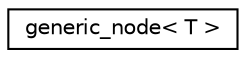 digraph "Graphical Class Hierarchy"
{
  edge [fontname="Helvetica",fontsize="10",labelfontname="Helvetica",labelfontsize="10"];
  node [fontname="Helvetica",fontsize="10",shape=record];
  rankdir="LR";
  Node0 [label="generic_node\< T \>",height=0.2,width=0.4,color="black", fillcolor="white", style="filled",URL="$structgeneric__node.html"];
}
